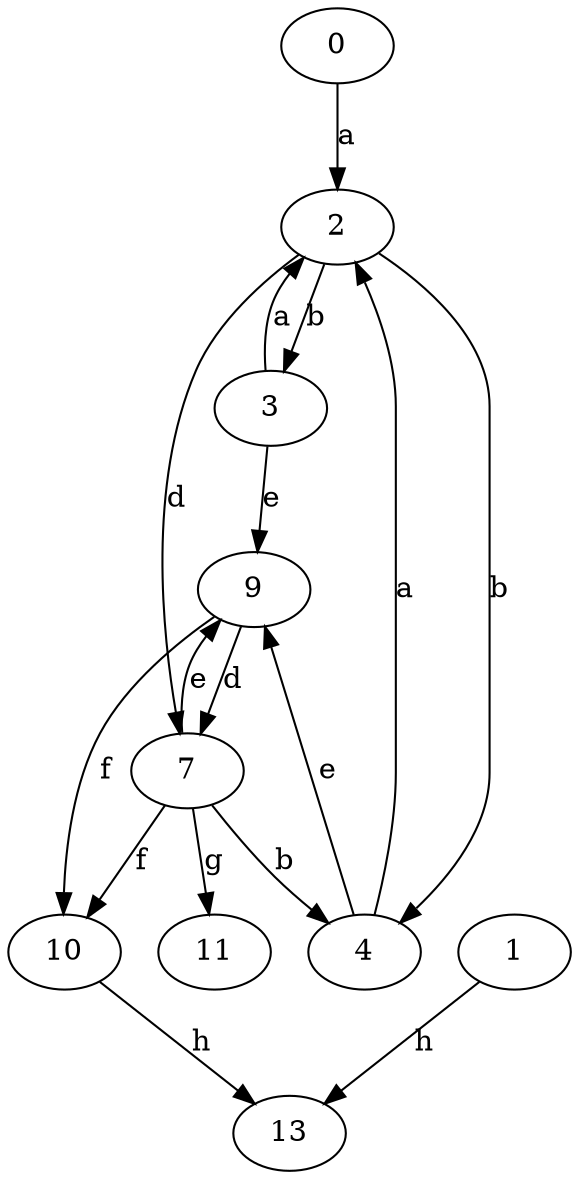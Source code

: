 strict digraph  {
0;
1;
2;
3;
4;
7;
9;
10;
11;
13;
0 -> 2  [label=a];
1 -> 13  [label=h];
2 -> 3  [label=b];
2 -> 4  [label=b];
2 -> 7  [label=d];
3 -> 2  [label=a];
3 -> 9  [label=e];
4 -> 2  [label=a];
4 -> 9  [label=e];
7 -> 4  [label=b];
7 -> 9  [label=e];
7 -> 10  [label=f];
7 -> 11  [label=g];
9 -> 7  [label=d];
9 -> 10  [label=f];
10 -> 13  [label=h];
}
